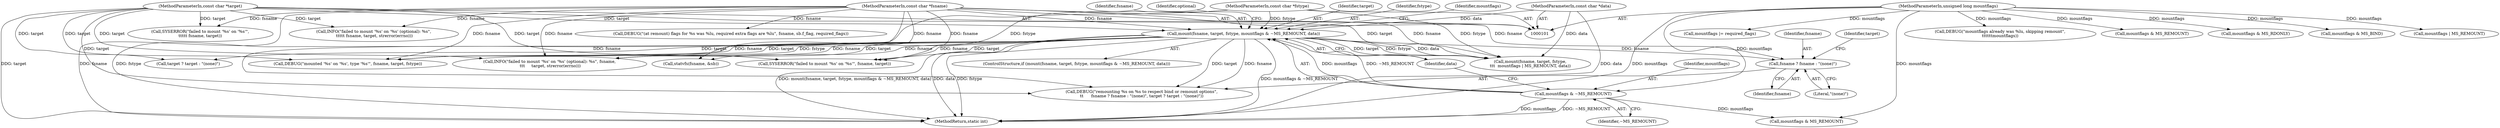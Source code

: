 digraph "1_lxc_592fd47a6245508b79fe6ac819fe6d3b2c1289be_5@pointer" {
"1000151" [label="(Call,fsname ? fsname : \"(none)\")"];
"1000102" [label="(MethodParameterIn,const char *fsname)"];
"1000111" [label="(Call,mount(fsname, target, fstype, mountflags & ~MS_REMOUNT, data))"];
"1000103" [label="(MethodParameterIn,const char *target)"];
"1000104" [label="(MethodParameterIn,const char *fstype)"];
"1000115" [label="(Call,mountflags & ~MS_REMOUNT)"];
"1000105" [label="(MethodParameterIn,unsigned long mountflags)"];
"1000106" [label="(MethodParameterIn,const char *data)"];
"1000218" [label="(Call,DEBUG(\"(at remount) flags for %s was %lu, required extra flags are %lu\", fsname, sb.f_flag, required_flags))"];
"1000142" [label="(Call,mountflags & MS_REMOUNT)"];
"1000253" [label="(Call,mountflags | MS_REMOUNT)"];
"1000118" [label="(Identifier,data)"];
"1000149" [label="(Call,DEBUG(\"remounting %s on %s to respect bind or remount options\",\n\t\t      fsname ? fsname : \"(none)\", target ? target : \"(none)\"))"];
"1000111" [label="(Call,mount(fsname, target, fstype, mountflags & ~MS_REMOUNT, data))"];
"1000271" [label="(Call,SYSERROR(\"failed to mount '%s' on '%s'\",\n\t\t\t\t\t fsname, target))"];
"1000113" [label="(Identifier,target)"];
"1000114" [label="(Identifier,fstype)"];
"1000245" [label="(Call,mountflags |= required_flags)"];
"1000286" [label="(MethodReturn,static int)"];
"1000106" [label="(MethodParameterIn,const char *data)"];
"1000172" [label="(Call,statvfs(fsname, &sb))"];
"1000105" [label="(MethodParameterIn,unsigned long mountflags)"];
"1000156" [label="(Identifier,target)"];
"1000143" [label="(Identifier,mountflags)"];
"1000103" [label="(MethodParameterIn,const char *target)"];
"1000115" [label="(Call,mountflags & ~MS_REMOUNT)"];
"1000155" [label="(Call,target ? target : \"(none)\")"];
"1000104" [label="(MethodParameterIn,const char *fstype)"];
"1000102" [label="(MethodParameterIn,const char *fsname)"];
"1000153" [label="(Identifier,fsname)"];
"1000241" [label="(Call,DEBUG(\"mountflags already was %lu, skipping remount\",\n\t\t\t\t\t\tmountflags))"];
"1000117" [label="(Identifier,~MS_REMOUNT)"];
"1000110" [label="(ControlStructure,if (mount(fsname, target, fstype, mountflags & ~MS_REMOUNT, data)))"];
"1000123" [label="(Call,INFO(\"failed to mount '%s' on '%s' (optional): %s\", fsname,\n \t\t\t     target, strerror(errno)))"];
"1000116" [label="(Identifier,mountflags)"];
"1000133" [label="(Call,SYSERROR(\"failed to mount '%s' on '%s'\", fsname, target))"];
"1000227" [label="(Call,mountflags & MS_REMOUNT)"];
"1000152" [label="(Identifier,fsname)"];
"1000164" [label="(Call,mountflags & MS_RDONLY)"];
"1000261" [label="(Call,INFO(\"failed to mount '%s' on '%s' (optional): %s\",\n \t\t\t\t\t fsname, target, strerror(errno)))"];
"1000112" [label="(Identifier,fsname)"];
"1000121" [label="(Identifier,optional)"];
"1000279" [label="(Call,DEBUG(\"mounted '%s' on '%s', type '%s'\", fsname, target, fstype))"];
"1000154" [label="(Literal,\"(none)\")"];
"1000249" [label="(Call,mount(fsname, target, fstype,\n\t\t\t  mountflags | MS_REMOUNT, data))"];
"1000145" [label="(Call,mountflags & MS_BIND)"];
"1000151" [label="(Call,fsname ? fsname : \"(none)\")"];
"1000151" -> "1000149"  [label="AST: "];
"1000151" -> "1000153"  [label="CFG: "];
"1000151" -> "1000154"  [label="CFG: "];
"1000152" -> "1000151"  [label="AST: "];
"1000153" -> "1000151"  [label="AST: "];
"1000154" -> "1000151"  [label="AST: "];
"1000156" -> "1000151"  [label="CFG: "];
"1000102" -> "1000151"  [label="DDG: fsname"];
"1000111" -> "1000151"  [label="DDG: fsname"];
"1000102" -> "1000101"  [label="AST: "];
"1000102" -> "1000286"  [label="DDG: fsname"];
"1000102" -> "1000111"  [label="DDG: fsname"];
"1000102" -> "1000123"  [label="DDG: fsname"];
"1000102" -> "1000133"  [label="DDG: fsname"];
"1000102" -> "1000149"  [label="DDG: fsname"];
"1000102" -> "1000172"  [label="DDG: fsname"];
"1000102" -> "1000218"  [label="DDG: fsname"];
"1000102" -> "1000249"  [label="DDG: fsname"];
"1000102" -> "1000261"  [label="DDG: fsname"];
"1000102" -> "1000271"  [label="DDG: fsname"];
"1000102" -> "1000279"  [label="DDG: fsname"];
"1000111" -> "1000110"  [label="AST: "];
"1000111" -> "1000118"  [label="CFG: "];
"1000112" -> "1000111"  [label="AST: "];
"1000113" -> "1000111"  [label="AST: "];
"1000114" -> "1000111"  [label="AST: "];
"1000115" -> "1000111"  [label="AST: "];
"1000118" -> "1000111"  [label="AST: "];
"1000121" -> "1000111"  [label="CFG: "];
"1000143" -> "1000111"  [label="CFG: "];
"1000111" -> "1000286"  [label="DDG: data"];
"1000111" -> "1000286"  [label="DDG: fstype"];
"1000111" -> "1000286"  [label="DDG: mountflags & ~MS_REMOUNT"];
"1000111" -> "1000286"  [label="DDG: mount(fsname, target, fstype, mountflags & ~MS_REMOUNT, data)"];
"1000103" -> "1000111"  [label="DDG: target"];
"1000104" -> "1000111"  [label="DDG: fstype"];
"1000115" -> "1000111"  [label="DDG: mountflags"];
"1000115" -> "1000111"  [label="DDG: ~MS_REMOUNT"];
"1000106" -> "1000111"  [label="DDG: data"];
"1000111" -> "1000123"  [label="DDG: fsname"];
"1000111" -> "1000123"  [label="DDG: target"];
"1000111" -> "1000133"  [label="DDG: fsname"];
"1000111" -> "1000133"  [label="DDG: target"];
"1000111" -> "1000149"  [label="DDG: fsname"];
"1000111" -> "1000149"  [label="DDG: target"];
"1000111" -> "1000155"  [label="DDG: target"];
"1000111" -> "1000172"  [label="DDG: fsname"];
"1000111" -> "1000249"  [label="DDG: target"];
"1000111" -> "1000249"  [label="DDG: fstype"];
"1000111" -> "1000249"  [label="DDG: data"];
"1000111" -> "1000279"  [label="DDG: fsname"];
"1000111" -> "1000279"  [label="DDG: target"];
"1000111" -> "1000279"  [label="DDG: fstype"];
"1000103" -> "1000101"  [label="AST: "];
"1000103" -> "1000286"  [label="DDG: target"];
"1000103" -> "1000123"  [label="DDG: target"];
"1000103" -> "1000133"  [label="DDG: target"];
"1000103" -> "1000149"  [label="DDG: target"];
"1000103" -> "1000155"  [label="DDG: target"];
"1000103" -> "1000249"  [label="DDG: target"];
"1000103" -> "1000261"  [label="DDG: target"];
"1000103" -> "1000271"  [label="DDG: target"];
"1000103" -> "1000279"  [label="DDG: target"];
"1000104" -> "1000101"  [label="AST: "];
"1000104" -> "1000286"  [label="DDG: fstype"];
"1000104" -> "1000249"  [label="DDG: fstype"];
"1000104" -> "1000279"  [label="DDG: fstype"];
"1000115" -> "1000117"  [label="CFG: "];
"1000116" -> "1000115"  [label="AST: "];
"1000117" -> "1000115"  [label="AST: "];
"1000118" -> "1000115"  [label="CFG: "];
"1000115" -> "1000286"  [label="DDG: ~MS_REMOUNT"];
"1000115" -> "1000286"  [label="DDG: mountflags"];
"1000105" -> "1000115"  [label="DDG: mountflags"];
"1000115" -> "1000142"  [label="DDG: mountflags"];
"1000105" -> "1000101"  [label="AST: "];
"1000105" -> "1000286"  [label="DDG: mountflags"];
"1000105" -> "1000142"  [label="DDG: mountflags"];
"1000105" -> "1000145"  [label="DDG: mountflags"];
"1000105" -> "1000164"  [label="DDG: mountflags"];
"1000105" -> "1000227"  [label="DDG: mountflags"];
"1000105" -> "1000241"  [label="DDG: mountflags"];
"1000105" -> "1000245"  [label="DDG: mountflags"];
"1000105" -> "1000253"  [label="DDG: mountflags"];
"1000106" -> "1000101"  [label="AST: "];
"1000106" -> "1000286"  [label="DDG: data"];
"1000106" -> "1000249"  [label="DDG: data"];
}
